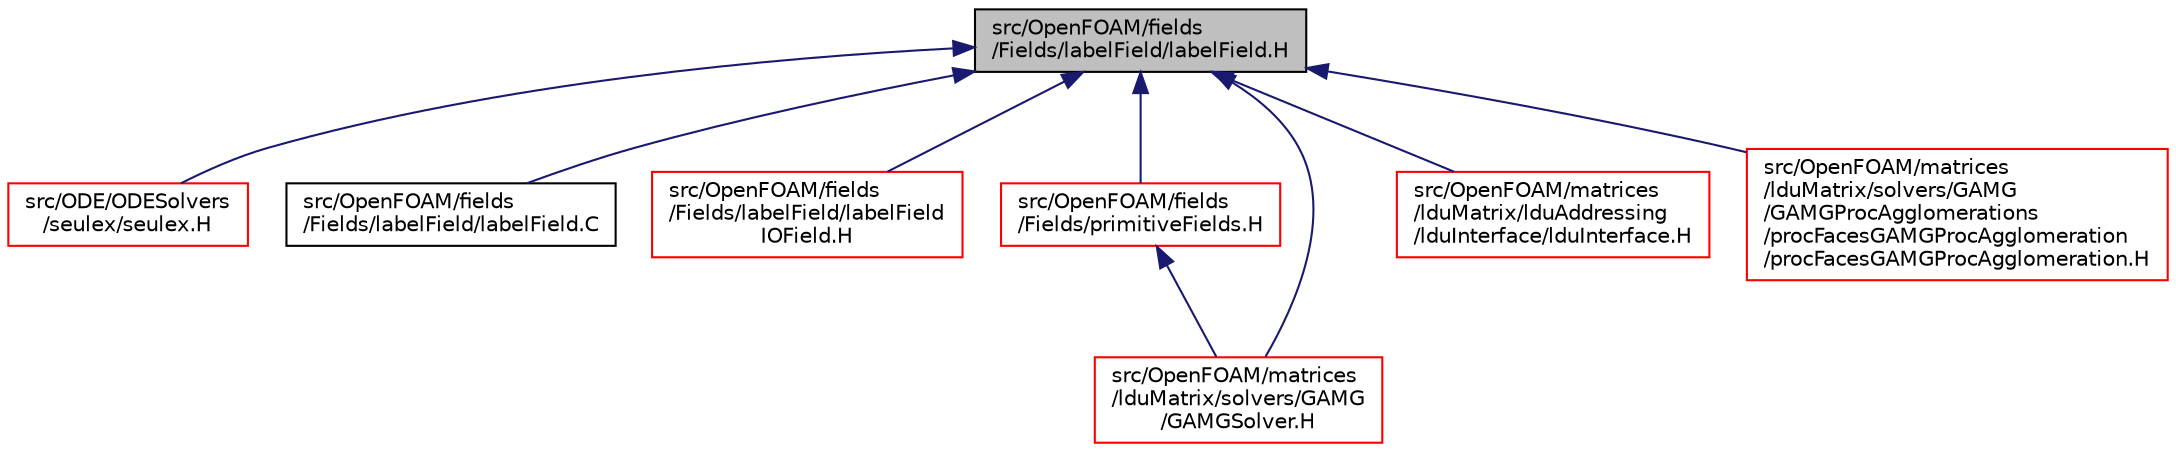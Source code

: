 digraph "src/OpenFOAM/fields/Fields/labelField/labelField.H"
{
  bgcolor="transparent";
  edge [fontname="Helvetica",fontsize="10",labelfontname="Helvetica",labelfontsize="10"];
  node [fontname="Helvetica",fontsize="10",shape=record];
  Node94 [label="src/OpenFOAM/fields\l/Fields/labelField/labelField.H",height=0.2,width=0.4,color="black", fillcolor="grey75", style="filled", fontcolor="black"];
  Node94 -> Node95 [dir="back",color="midnightblue",fontsize="10",style="solid",fontname="Helvetica"];
  Node95 [label="src/ODE/ODESolvers\l/seulex/seulex.H",height=0.2,width=0.4,color="red",URL="$a09041.html"];
  Node94 -> Node97 [dir="back",color="midnightblue",fontsize="10",style="solid",fontname="Helvetica"];
  Node97 [label="src/OpenFOAM/fields\l/Fields/labelField/labelField.C",height=0.2,width=0.4,color="black",URL="$a10325.html",tooltip="Specialisation of Field<T> for label. "];
  Node94 -> Node98 [dir="back",color="midnightblue",fontsize="10",style="solid",fontname="Helvetica"];
  Node98 [label="src/OpenFOAM/fields\l/Fields/labelField/labelField\lIOField.H",height=0.2,width=0.4,color="red",URL="$a10334.html"];
  Node94 -> Node118 [dir="back",color="midnightblue",fontsize="10",style="solid",fontname="Helvetica"];
  Node118 [label="src/OpenFOAM/fields\l/Fields/primitiveFields.H",height=0.2,width=0.4,color="red",URL="$a10349.html",tooltip="Specialisations of Field<T> for scalar, vector and tensor. "];
  Node118 -> Node2438 [dir="back",color="midnightblue",fontsize="10",style="solid",fontname="Helvetica"];
  Node2438 [label="src/OpenFOAM/matrices\l/lduMatrix/solvers/GAMG\l/GAMGSolver.H",height=0.2,width=0.4,color="red",URL="$a11495.html"];
  Node94 -> Node3989 [dir="back",color="midnightblue",fontsize="10",style="solid",fontname="Helvetica"];
  Node3989 [label="src/OpenFOAM/matrices\l/lduMatrix/lduAddressing\l/lduInterface/lduInterface.H",height=0.2,width=0.4,color="red",URL="$a11267.html"];
  Node94 -> Node4106 [dir="back",color="midnightblue",fontsize="10",style="solid",fontname="Helvetica"];
  Node4106 [label="src/OpenFOAM/matrices\l/lduMatrix/solvers/GAMG\l/GAMGProcAgglomerations\l/procFacesGAMGProcAgglomeration\l/procFacesGAMGProcAgglomeration.H",height=0.2,width=0.4,color="red",URL="$a11489.html"];
  Node94 -> Node2438 [dir="back",color="midnightblue",fontsize="10",style="solid",fontname="Helvetica"];
}
